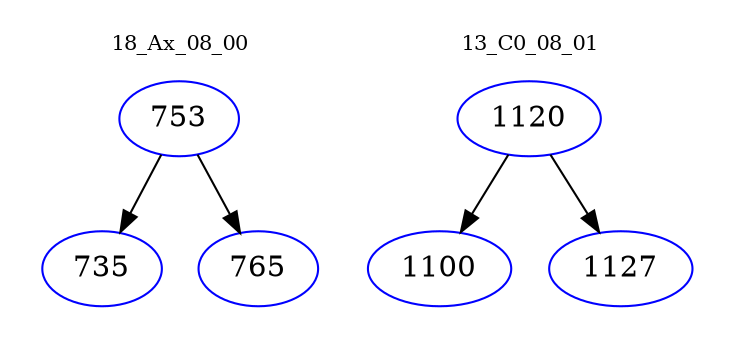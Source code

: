 digraph{
subgraph cluster_0 {
color = white
label = "18_Ax_08_00";
fontsize=10;
T0_753 [label="753", color="blue"]
T0_753 -> T0_735 [color="black"]
T0_735 [label="735", color="blue"]
T0_753 -> T0_765 [color="black"]
T0_765 [label="765", color="blue"]
}
subgraph cluster_1 {
color = white
label = "13_C0_08_01";
fontsize=10;
T1_1120 [label="1120", color="blue"]
T1_1120 -> T1_1100 [color="black"]
T1_1100 [label="1100", color="blue"]
T1_1120 -> T1_1127 [color="black"]
T1_1127 [label="1127", color="blue"]
}
}

